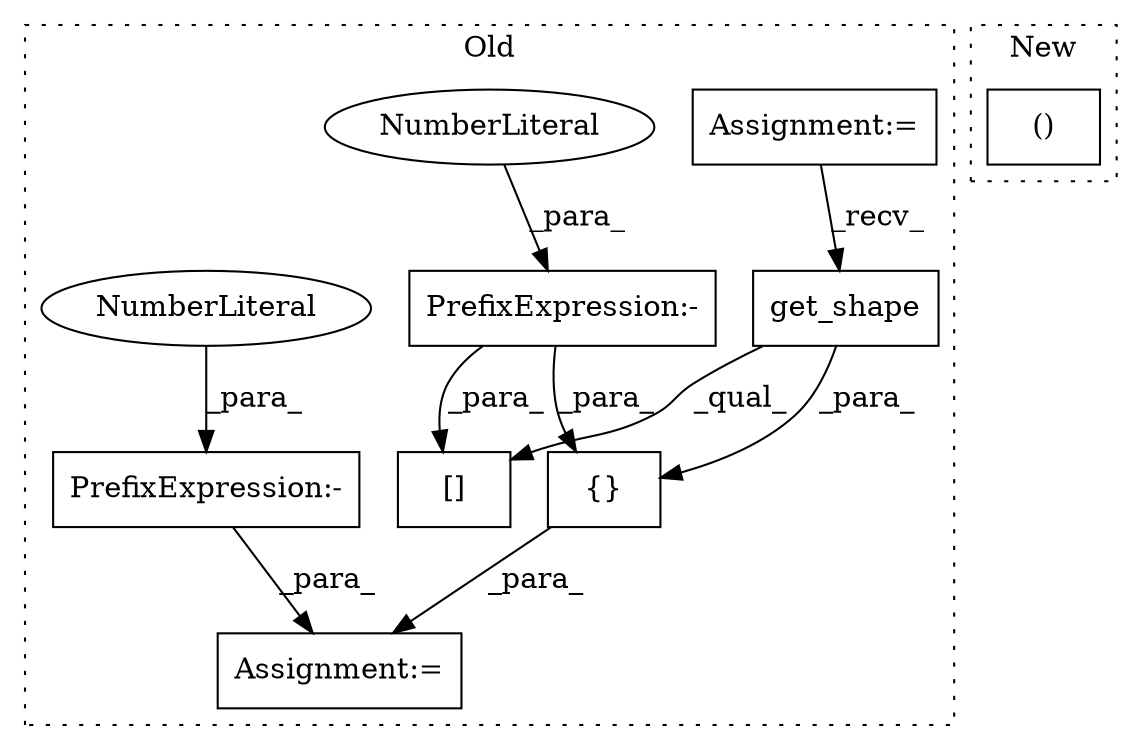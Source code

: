 digraph G {
subgraph cluster0 {
1 [label="get_shape" a="32" s="15408" l="11" shape="box"];
3 [label="[]" a="2" s="15402,15432" l="28,1" shape="box"];
4 [label="{}" a="4" s="15521,15540" l="1,1" shape="box"];
5 [label="PrefixExpression:-" a="38" s="15430" l="1" shape="box"];
6 [label="NumberLiteral" a="34" s="15431" l="1" shape="ellipse"];
7 [label="Assignment:=" a="7" s="15447" l="1" shape="box"];
8 [label="PrefixExpression:-" a="38" s="15542" l="1" shape="box"];
9 [label="NumberLiteral" a="34" s="15543" l="3" shape="ellipse"];
10 [label="Assignment:=" a="7" s="15256" l="5" shape="box"];
label = "Old";
style="dotted";
}
subgraph cluster1 {
2 [label="()" a="106" s="16001" l="31" shape="box"];
label = "New";
style="dotted";
}
1 -> 3 [label="_qual_"];
1 -> 4 [label="_para_"];
4 -> 7 [label="_para_"];
5 -> 3 [label="_para_"];
5 -> 4 [label="_para_"];
6 -> 5 [label="_para_"];
8 -> 7 [label="_para_"];
9 -> 8 [label="_para_"];
10 -> 1 [label="_recv_"];
}